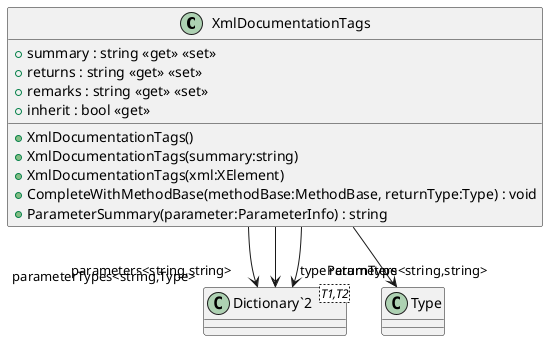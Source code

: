 @startuml
class XmlDocumentationTags {
    + XmlDocumentationTags()
    + XmlDocumentationTags(summary:string)
    + XmlDocumentationTags(xml:XElement)
    + summary : string <<get>> <<set>>
    + returns : string <<get>> <<set>>
    + remarks : string <<get>> <<set>>
    + inherit : bool <<get>>
    + CompleteWithMethodBase(methodBase:MethodBase, returnType:Type) : void
    + ParameterSummary(parameter:ParameterInfo) : string
}
class "Dictionary`2"<T1,T2> {
}
XmlDocumentationTags --> "parameters<string,string>" "Dictionary`2"
XmlDocumentationTags --> "typeParameters<string,string>" "Dictionary`2"
XmlDocumentationTags --> "parameterTypes<string,Type>" "Dictionary`2"
XmlDocumentationTags --> "returnType" Type
@enduml
